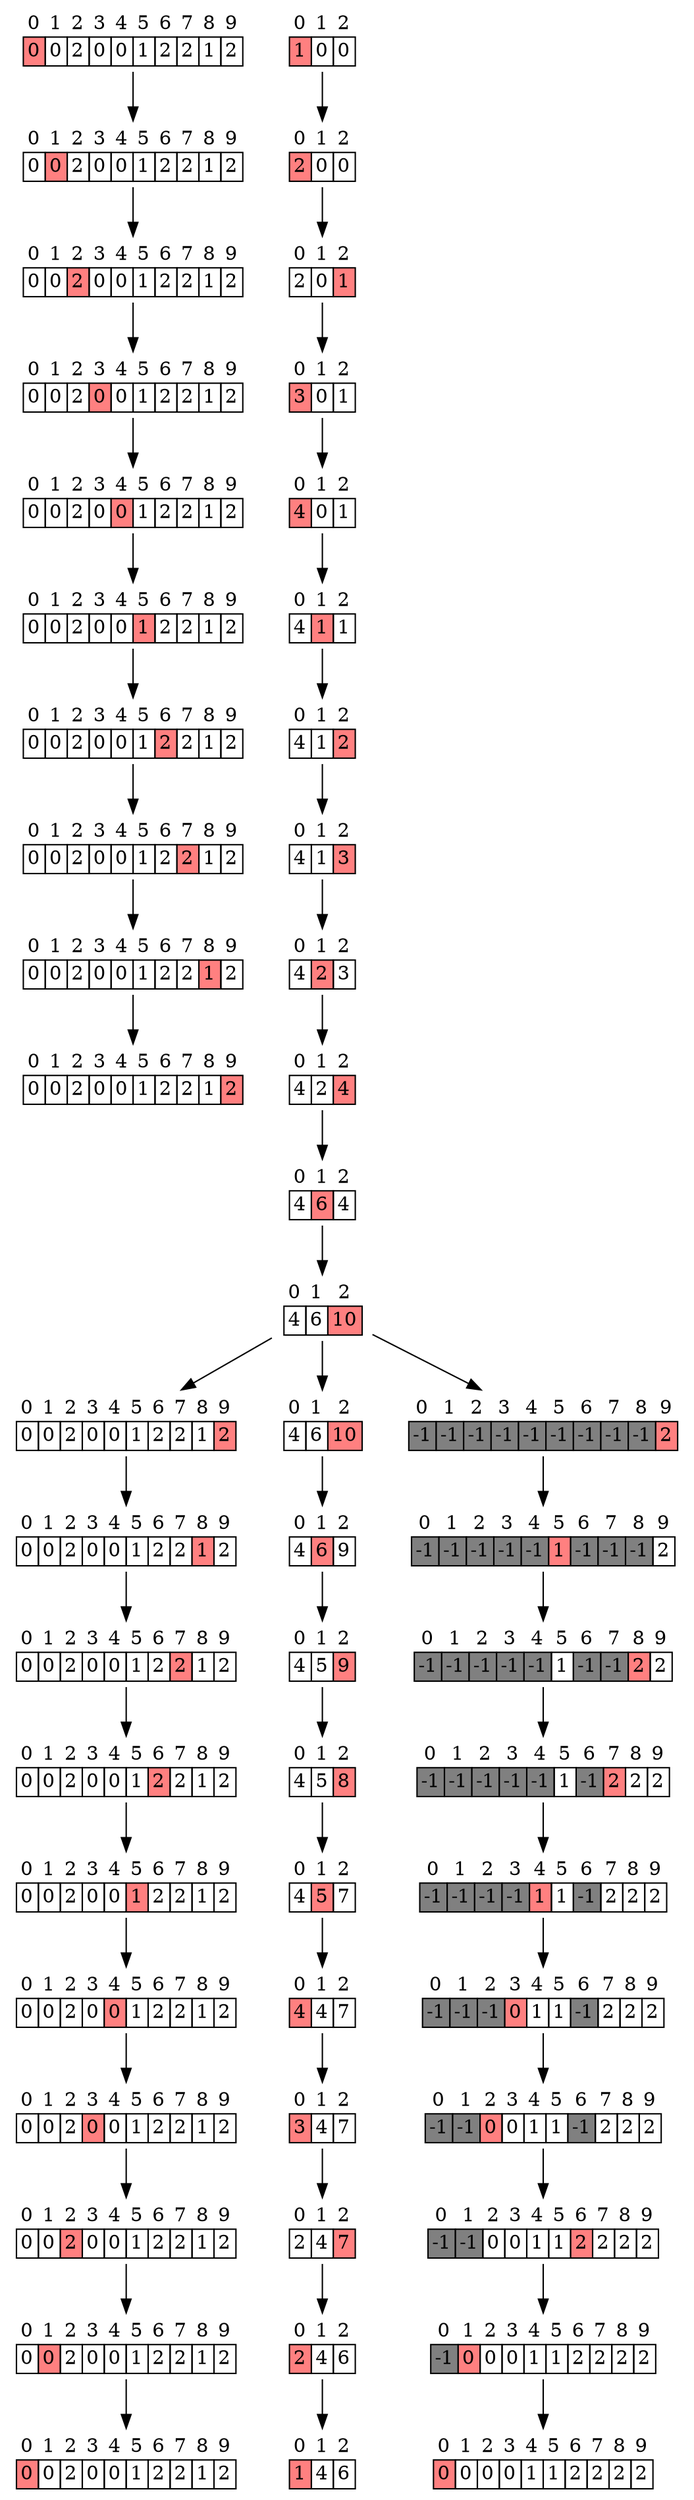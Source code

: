 digraph g
{ 
node [shape=plaintext]
nodeA_conteggio_0 -> nodeA_conteggio_1
nodeC_conteggio_0 -> nodeC_conteggio_1
{rank = same; nodeC_conteggio_0; nodeA_conteggio_0; }
nodeA_conteggio_0 [label=<
<TABLE BORDER="0" CELLBORDER="0" CELLSPACING="0" > 
<TR  ><TD >0</TD>
<TD >1</TD>
<TD >2</TD>
<TD >3</TD>
<TD >4</TD>
<TD >5</TD>
<TD >6</TD>
<TD >7</TD>
<TD >8</TD>
<TD >9</TD>
</TR>
<TR><TD BORDER="1" bgcolor="#ff8080">0</TD>
<TD BORDER="1">0</TD>
<TD BORDER="1">2</TD>
<TD BORDER="1">0</TD>
<TD BORDER="1">0</TD>
<TD BORDER="1">1</TD>
<TD BORDER="1">2</TD>
<TD BORDER="1">2</TD>
<TD BORDER="1">1</TD>
<TD BORDER="1">2</TD>
</TR>
</TABLE> 
>];
nodeC_conteggio_0 [label=<
<TABLE BORDER="0" CELLBORDER="0" CELLSPACING="0" > 
<TR  ><TD >0</TD>
<TD >1</TD>
<TD >2</TD>
</TR>
<TR><TD BORDER="1" bgcolor="#ff8080">1</TD>
<TD BORDER="1">0</TD>
<TD BORDER="1">0</TD>
</TR>
</TABLE> 
>];
nodeA_conteggio_1 -> nodeA_conteggio_2
nodeC_conteggio_1 -> nodeC_conteggio_2
{rank = same; nodeC_conteggio_1; nodeA_conteggio_1; }
nodeA_conteggio_1 [label=<
<TABLE BORDER="0" CELLBORDER="0" CELLSPACING="0" > 
<TR  ><TD >0</TD>
<TD >1</TD>
<TD >2</TD>
<TD >3</TD>
<TD >4</TD>
<TD >5</TD>
<TD >6</TD>
<TD >7</TD>
<TD >8</TD>
<TD >9</TD>
</TR>
<TR><TD BORDER="1">0</TD>
<TD BORDER="1" bgcolor="#ff8080">0</TD>
<TD BORDER="1">2</TD>
<TD BORDER="1">0</TD>
<TD BORDER="1">0</TD>
<TD BORDER="1">1</TD>
<TD BORDER="1">2</TD>
<TD BORDER="1">2</TD>
<TD BORDER="1">1</TD>
<TD BORDER="1">2</TD>
</TR>
</TABLE> 
>];
nodeC_conteggio_1 [label=<
<TABLE BORDER="0" CELLBORDER="0" CELLSPACING="0" > 
<TR  ><TD >0</TD>
<TD >1</TD>
<TD >2</TD>
</TR>
<TR><TD BORDER="1" bgcolor="#ff8080">2</TD>
<TD BORDER="1">0</TD>
<TD BORDER="1">0</TD>
</TR>
</TABLE> 
>];
nodeA_conteggio_2 -> nodeA_conteggio_3
nodeC_conteggio_2 -> nodeC_conteggio_3
{rank = same; nodeC_conteggio_2; nodeA_conteggio_2; }
nodeA_conteggio_2 [label=<
<TABLE BORDER="0" CELLBORDER="0" CELLSPACING="0" > 
<TR  ><TD >0</TD>
<TD >1</TD>
<TD >2</TD>
<TD >3</TD>
<TD >4</TD>
<TD >5</TD>
<TD >6</TD>
<TD >7</TD>
<TD >8</TD>
<TD >9</TD>
</TR>
<TR><TD BORDER="1">0</TD>
<TD BORDER="1">0</TD>
<TD BORDER="1" bgcolor="#ff8080">2</TD>
<TD BORDER="1">0</TD>
<TD BORDER="1">0</TD>
<TD BORDER="1">1</TD>
<TD BORDER="1">2</TD>
<TD BORDER="1">2</TD>
<TD BORDER="1">1</TD>
<TD BORDER="1">2</TD>
</TR>
</TABLE> 
>];
nodeC_conteggio_2 [label=<
<TABLE BORDER="0" CELLBORDER="0" CELLSPACING="0" > 
<TR  ><TD >0</TD>
<TD >1</TD>
<TD >2</TD>
</TR>
<TR><TD BORDER="1">2</TD>
<TD BORDER="1">0</TD>
<TD BORDER="1" bgcolor="#ff8080">1</TD>
</TR>
</TABLE> 
>];
nodeA_conteggio_3 -> nodeA_conteggio_4
nodeC_conteggio_3 -> nodeC_conteggio_4
{rank = same; nodeC_conteggio_3; nodeA_conteggio_3; }
nodeA_conteggio_3 [label=<
<TABLE BORDER="0" CELLBORDER="0" CELLSPACING="0" > 
<TR  ><TD >0</TD>
<TD >1</TD>
<TD >2</TD>
<TD >3</TD>
<TD >4</TD>
<TD >5</TD>
<TD >6</TD>
<TD >7</TD>
<TD >8</TD>
<TD >9</TD>
</TR>
<TR><TD BORDER="1">0</TD>
<TD BORDER="1">0</TD>
<TD BORDER="1">2</TD>
<TD BORDER="1" bgcolor="#ff8080">0</TD>
<TD BORDER="1">0</TD>
<TD BORDER="1">1</TD>
<TD BORDER="1">2</TD>
<TD BORDER="1">2</TD>
<TD BORDER="1">1</TD>
<TD BORDER="1">2</TD>
</TR>
</TABLE> 
>];
nodeC_conteggio_3 [label=<
<TABLE BORDER="0" CELLBORDER="0" CELLSPACING="0" > 
<TR  ><TD >0</TD>
<TD >1</TD>
<TD >2</TD>
</TR>
<TR><TD BORDER="1" bgcolor="#ff8080">3</TD>
<TD BORDER="1">0</TD>
<TD BORDER="1">1</TD>
</TR>
</TABLE> 
>];
nodeA_conteggio_4 -> nodeA_conteggio_5
nodeC_conteggio_4 -> nodeC_conteggio_5
{rank = same; nodeC_conteggio_4; nodeA_conteggio_4; }
nodeA_conteggio_4 [label=<
<TABLE BORDER="0" CELLBORDER="0" CELLSPACING="0" > 
<TR  ><TD >0</TD>
<TD >1</TD>
<TD >2</TD>
<TD >3</TD>
<TD >4</TD>
<TD >5</TD>
<TD >6</TD>
<TD >7</TD>
<TD >8</TD>
<TD >9</TD>
</TR>
<TR><TD BORDER="1">0</TD>
<TD BORDER="1">0</TD>
<TD BORDER="1">2</TD>
<TD BORDER="1">0</TD>
<TD BORDER="1" bgcolor="#ff8080">0</TD>
<TD BORDER="1">1</TD>
<TD BORDER="1">2</TD>
<TD BORDER="1">2</TD>
<TD BORDER="1">1</TD>
<TD BORDER="1">2</TD>
</TR>
</TABLE> 
>];
nodeC_conteggio_4 [label=<
<TABLE BORDER="0" CELLBORDER="0" CELLSPACING="0" > 
<TR  ><TD >0</TD>
<TD >1</TD>
<TD >2</TD>
</TR>
<TR><TD BORDER="1" bgcolor="#ff8080">4</TD>
<TD BORDER="1">0</TD>
<TD BORDER="1">1</TD>
</TR>
</TABLE> 
>];
nodeA_conteggio_5 -> nodeA_conteggio_6
nodeC_conteggio_5 -> nodeC_conteggio_6
{rank = same; nodeC_conteggio_5; nodeA_conteggio_5; }
nodeA_conteggio_5 [label=<
<TABLE BORDER="0" CELLBORDER="0" CELLSPACING="0" > 
<TR  ><TD >0</TD>
<TD >1</TD>
<TD >2</TD>
<TD >3</TD>
<TD >4</TD>
<TD >5</TD>
<TD >6</TD>
<TD >7</TD>
<TD >8</TD>
<TD >9</TD>
</TR>
<TR><TD BORDER="1">0</TD>
<TD BORDER="1">0</TD>
<TD BORDER="1">2</TD>
<TD BORDER="1">0</TD>
<TD BORDER="1">0</TD>
<TD BORDER="1" bgcolor="#ff8080">1</TD>
<TD BORDER="1">2</TD>
<TD BORDER="1">2</TD>
<TD BORDER="1">1</TD>
<TD BORDER="1">2</TD>
</TR>
</TABLE> 
>];
nodeC_conteggio_5 [label=<
<TABLE BORDER="0" CELLBORDER="0" CELLSPACING="0" > 
<TR  ><TD >0</TD>
<TD >1</TD>
<TD >2</TD>
</TR>
<TR><TD BORDER="1">4</TD>
<TD BORDER="1" bgcolor="#ff8080">1</TD>
<TD BORDER="1">1</TD>
</TR>
</TABLE> 
>];
nodeA_conteggio_6 -> nodeA_conteggio_7
nodeC_conteggio_6 -> nodeC_conteggio_7
{rank = same; nodeC_conteggio_6; nodeA_conteggio_6; }
nodeA_conteggio_6 [label=<
<TABLE BORDER="0" CELLBORDER="0" CELLSPACING="0" > 
<TR  ><TD >0</TD>
<TD >1</TD>
<TD >2</TD>
<TD >3</TD>
<TD >4</TD>
<TD >5</TD>
<TD >6</TD>
<TD >7</TD>
<TD >8</TD>
<TD >9</TD>
</TR>
<TR><TD BORDER="1">0</TD>
<TD BORDER="1">0</TD>
<TD BORDER="1">2</TD>
<TD BORDER="1">0</TD>
<TD BORDER="1">0</TD>
<TD BORDER="1">1</TD>
<TD BORDER="1" bgcolor="#ff8080">2</TD>
<TD BORDER="1">2</TD>
<TD BORDER="1">1</TD>
<TD BORDER="1">2</TD>
</TR>
</TABLE> 
>];
nodeC_conteggio_6 [label=<
<TABLE BORDER="0" CELLBORDER="0" CELLSPACING="0" > 
<TR  ><TD >0</TD>
<TD >1</TD>
<TD >2</TD>
</TR>
<TR><TD BORDER="1">4</TD>
<TD BORDER="1">1</TD>
<TD BORDER="1" bgcolor="#ff8080">2</TD>
</TR>
</TABLE> 
>];
nodeA_conteggio_7 -> nodeA_conteggio_8
nodeC_conteggio_7 -> nodeC_conteggio_8
{rank = same; nodeC_conteggio_7; nodeA_conteggio_7; }
nodeA_conteggio_7 [label=<
<TABLE BORDER="0" CELLBORDER="0" CELLSPACING="0" > 
<TR  ><TD >0</TD>
<TD >1</TD>
<TD >2</TD>
<TD >3</TD>
<TD >4</TD>
<TD >5</TD>
<TD >6</TD>
<TD >7</TD>
<TD >8</TD>
<TD >9</TD>
</TR>
<TR><TD BORDER="1">0</TD>
<TD BORDER="1">0</TD>
<TD BORDER="1">2</TD>
<TD BORDER="1">0</TD>
<TD BORDER="1">0</TD>
<TD BORDER="1">1</TD>
<TD BORDER="1">2</TD>
<TD BORDER="1" bgcolor="#ff8080">2</TD>
<TD BORDER="1">1</TD>
<TD BORDER="1">2</TD>
</TR>
</TABLE> 
>];
nodeC_conteggio_7 [label=<
<TABLE BORDER="0" CELLBORDER="0" CELLSPACING="0" > 
<TR  ><TD >0</TD>
<TD >1</TD>
<TD >2</TD>
</TR>
<TR><TD BORDER="1">4</TD>
<TD BORDER="1">1</TD>
<TD BORDER="1" bgcolor="#ff8080">3</TD>
</TR>
</TABLE> 
>];
nodeA_conteggio_8 -> nodeA_conteggio_9
nodeC_conteggio_8 -> nodeC_conteggio_9
{rank = same; nodeC_conteggio_8; nodeA_conteggio_8; }
nodeA_conteggio_8 [label=<
<TABLE BORDER="0" CELLBORDER="0" CELLSPACING="0" > 
<TR  ><TD >0</TD>
<TD >1</TD>
<TD >2</TD>
<TD >3</TD>
<TD >4</TD>
<TD >5</TD>
<TD >6</TD>
<TD >7</TD>
<TD >8</TD>
<TD >9</TD>
</TR>
<TR><TD BORDER="1">0</TD>
<TD BORDER="1">0</TD>
<TD BORDER="1">2</TD>
<TD BORDER="1">0</TD>
<TD BORDER="1">0</TD>
<TD BORDER="1">1</TD>
<TD BORDER="1">2</TD>
<TD BORDER="1">2</TD>
<TD BORDER="1" bgcolor="#ff8080">1</TD>
<TD BORDER="1">2</TD>
</TR>
</TABLE> 
>];
nodeC_conteggio_8 [label=<
<TABLE BORDER="0" CELLBORDER="0" CELLSPACING="0" > 
<TR  ><TD >0</TD>
<TD >1</TD>
<TD >2</TD>
</TR>
<TR><TD BORDER="1">4</TD>
<TD BORDER="1" bgcolor="#ff8080">2</TD>
<TD BORDER="1">3</TD>
</TR>
</TABLE> 
>];
nodeC_conteggio_9 -> nodeC_accumulo_1
{rank = same; nodeC_conteggio_9; nodeA_conteggio_9; }
nodeA_conteggio_9 [label=<
<TABLE BORDER="0" CELLBORDER="0" CELLSPACING="0" > 
<TR  ><TD >0</TD>
<TD >1</TD>
<TD >2</TD>
<TD >3</TD>
<TD >4</TD>
<TD >5</TD>
<TD >6</TD>
<TD >7</TD>
<TD >8</TD>
<TD >9</TD>
</TR>
<TR><TD BORDER="1">0</TD>
<TD BORDER="1">0</TD>
<TD BORDER="1">2</TD>
<TD BORDER="1">0</TD>
<TD BORDER="1">0</TD>
<TD BORDER="1">1</TD>
<TD BORDER="1">2</TD>
<TD BORDER="1">2</TD>
<TD BORDER="1">1</TD>
<TD BORDER="1" bgcolor="#ff8080">2</TD>
</TR>
</TABLE> 
>];
nodeC_conteggio_9 [label=<
<TABLE BORDER="0" CELLBORDER="0" CELLSPACING="0" > 
<TR  ><TD >0</TD>
<TD >1</TD>
<TD >2</TD>
</TR>
<TR><TD BORDER="1">4</TD>
<TD BORDER="1">2</TD>
<TD BORDER="1" bgcolor="#ff8080">4</TD>
</TR>
</TABLE> 
>];
nodeC_accumulo_1 -> nodeC_accumulo_2
nodeC_accumulo_1 [label=<
<TABLE BORDER="0" CELLBORDER="0" CELLSPACING="0" > 
<TR  ><TD >0</TD>
<TD >1</TD>
<TD >2</TD>
</TR>
<TR><TD BORDER="1">4</TD>
<TD BORDER="1" bgcolor="#ff8080">6</TD>
<TD BORDER="1">4</TD>
</TR>
</TABLE> 
>];
nodeC_accumulo_2 -> nodeA_sort_9
nodeC_accumulo_2 -> nodeC_sort_9
nodeC_accumulo_2 -> nodeB_sort_9
nodeC_accumulo_2 [label=<
<TABLE BORDER="0" CELLBORDER="0" CELLSPACING="0" > 
<TR  ><TD >0</TD>
<TD >1</TD>
<TD >2</TD>
</TR>
<TR><TD BORDER="1">4</TD>
<TD BORDER="1">6</TD>
<TD BORDER="1" bgcolor="#ff8080">10</TD>
</TR>
</TABLE> 
>];
nodeA_sort_9 -> nodeA_sort_8
nodeC_sort_9 -> nodeC_sort_8
nodeB_sort_9 -> nodeB_sort_8
{rank = same; nodeA_sort_9; nodeC_sort_9; nodeB_sort_9; }
nodeA_sort_9 [label=<
<TABLE BORDER="0" CELLBORDER="0" CELLSPACING="0" > 
<TR  ><TD >0</TD>
<TD >1</TD>
<TD >2</TD>
<TD >3</TD>
<TD >4</TD>
<TD >5</TD>
<TD >6</TD>
<TD >7</TD>
<TD >8</TD>
<TD >9</TD>
</TR>
<TR><TD BORDER="1">0</TD>
<TD BORDER="1">0</TD>
<TD BORDER="1">2</TD>
<TD BORDER="1">0</TD>
<TD BORDER="1">0</TD>
<TD BORDER="1">1</TD>
<TD BORDER="1">2</TD>
<TD BORDER="1">2</TD>
<TD BORDER="1">1</TD>
<TD BORDER="1" bgcolor="#ff8080">2</TD>
</TR>
</TABLE> 
>];
nodeC_sort_9 [label=<
<TABLE BORDER="0" CELLBORDER="0" CELLSPACING="0" > 
<TR  ><TD >0</TD>
<TD >1</TD>
<TD >2</TD>
</TR>
<TR><TD BORDER="1">4</TD>
<TD BORDER="1">6</TD>
<TD BORDER="1" bgcolor="#ff8080">10</TD>
</TR>
</TABLE> 
>];
nodeB_sort_9 [label=<
<TABLE BORDER="0" CELLBORDER="0" CELLSPACING="0" > 
<TR  ><TD >0</TD>
<TD >1</TD>
<TD >2</TD>
<TD >3</TD>
<TD >4</TD>
<TD >5</TD>
<TD >6</TD>
<TD >7</TD>
<TD >8</TD>
<TD >9</TD>
</TR>
<TR><TD BORDER="1" bgcolor="#808080">-1</TD>
<TD BORDER="1" bgcolor="#808080">-1</TD>
<TD BORDER="1" bgcolor="#808080">-1</TD>
<TD BORDER="1" bgcolor="#808080">-1</TD>
<TD BORDER="1" bgcolor="#808080">-1</TD>
<TD BORDER="1" bgcolor="#808080">-1</TD>
<TD BORDER="1" bgcolor="#808080">-1</TD>
<TD BORDER="1" bgcolor="#808080">-1</TD>
<TD BORDER="1" bgcolor="#808080">-1</TD>
<TD BORDER="1" bgcolor="#ff8080">2</TD>
</TR>
</TABLE> 
>];
nodeA_sort_8 -> nodeA_sort_7
nodeC_sort_8 -> nodeC_sort_7
nodeB_sort_8 -> nodeB_sort_7
{rank = same; nodeA_sort_8; nodeC_sort_8; nodeB_sort_8; }
nodeA_sort_8 [label=<
<TABLE BORDER="0" CELLBORDER="0" CELLSPACING="0" > 
<TR  ><TD >0</TD>
<TD >1</TD>
<TD >2</TD>
<TD >3</TD>
<TD >4</TD>
<TD >5</TD>
<TD >6</TD>
<TD >7</TD>
<TD >8</TD>
<TD >9</TD>
</TR>
<TR><TD BORDER="1">0</TD>
<TD BORDER="1">0</TD>
<TD BORDER="1">2</TD>
<TD BORDER="1">0</TD>
<TD BORDER="1">0</TD>
<TD BORDER="1">1</TD>
<TD BORDER="1">2</TD>
<TD BORDER="1">2</TD>
<TD BORDER="1" bgcolor="#ff8080">1</TD>
<TD BORDER="1">2</TD>
</TR>
</TABLE> 
>];
nodeC_sort_8 [label=<
<TABLE BORDER="0" CELLBORDER="0" CELLSPACING="0" > 
<TR  ><TD >0</TD>
<TD >1</TD>
<TD >2</TD>
</TR>
<TR><TD BORDER="1">4</TD>
<TD BORDER="1" bgcolor="#ff8080">6</TD>
<TD BORDER="1">9</TD>
</TR>
</TABLE> 
>];
nodeB_sort_8 [label=<
<TABLE BORDER="0" CELLBORDER="0" CELLSPACING="0" > 
<TR  ><TD >0</TD>
<TD >1</TD>
<TD >2</TD>
<TD >3</TD>
<TD >4</TD>
<TD >5</TD>
<TD >6</TD>
<TD >7</TD>
<TD >8</TD>
<TD >9</TD>
</TR>
<TR><TD BORDER="1" bgcolor="#808080">-1</TD>
<TD BORDER="1" bgcolor="#808080">-1</TD>
<TD BORDER="1" bgcolor="#808080">-1</TD>
<TD BORDER="1" bgcolor="#808080">-1</TD>
<TD BORDER="1" bgcolor="#808080">-1</TD>
<TD BORDER="1" bgcolor="#ff8080">1</TD>
<TD BORDER="1" bgcolor="#808080">-1</TD>
<TD BORDER="1" bgcolor="#808080">-1</TD>
<TD BORDER="1" bgcolor="#808080">-1</TD>
<TD BORDER="1">2</TD>
</TR>
</TABLE> 
>];
nodeA_sort_7 -> nodeA_sort_6
nodeC_sort_7 -> nodeC_sort_6
nodeB_sort_7 -> nodeB_sort_6
{rank = same; nodeA_sort_7; nodeC_sort_7; nodeB_sort_7; }
nodeA_sort_7 [label=<
<TABLE BORDER="0" CELLBORDER="0" CELLSPACING="0" > 
<TR  ><TD >0</TD>
<TD >1</TD>
<TD >2</TD>
<TD >3</TD>
<TD >4</TD>
<TD >5</TD>
<TD >6</TD>
<TD >7</TD>
<TD >8</TD>
<TD >9</TD>
</TR>
<TR><TD BORDER="1">0</TD>
<TD BORDER="1">0</TD>
<TD BORDER="1">2</TD>
<TD BORDER="1">0</TD>
<TD BORDER="1">0</TD>
<TD BORDER="1">1</TD>
<TD BORDER="1">2</TD>
<TD BORDER="1" bgcolor="#ff8080">2</TD>
<TD BORDER="1">1</TD>
<TD BORDER="1">2</TD>
</TR>
</TABLE> 
>];
nodeC_sort_7 [label=<
<TABLE BORDER="0" CELLBORDER="0" CELLSPACING="0" > 
<TR  ><TD >0</TD>
<TD >1</TD>
<TD >2</TD>
</TR>
<TR><TD BORDER="1">4</TD>
<TD BORDER="1">5</TD>
<TD BORDER="1" bgcolor="#ff8080">9</TD>
</TR>
</TABLE> 
>];
nodeB_sort_7 [label=<
<TABLE BORDER="0" CELLBORDER="0" CELLSPACING="0" > 
<TR  ><TD >0</TD>
<TD >1</TD>
<TD >2</TD>
<TD >3</TD>
<TD >4</TD>
<TD >5</TD>
<TD >6</TD>
<TD >7</TD>
<TD >8</TD>
<TD >9</TD>
</TR>
<TR><TD BORDER="1" bgcolor="#808080">-1</TD>
<TD BORDER="1" bgcolor="#808080">-1</TD>
<TD BORDER="1" bgcolor="#808080">-1</TD>
<TD BORDER="1" bgcolor="#808080">-1</TD>
<TD BORDER="1" bgcolor="#808080">-1</TD>
<TD BORDER="1">1</TD>
<TD BORDER="1" bgcolor="#808080">-1</TD>
<TD BORDER="1" bgcolor="#808080">-1</TD>
<TD BORDER="1" bgcolor="#ff8080">2</TD>
<TD BORDER="1">2</TD>
</TR>
</TABLE> 
>];
nodeA_sort_6 -> nodeA_sort_5
nodeC_sort_6 -> nodeC_sort_5
nodeB_sort_6 -> nodeB_sort_5
{rank = same; nodeA_sort_6; nodeC_sort_6; nodeB_sort_6; }
nodeA_sort_6 [label=<
<TABLE BORDER="0" CELLBORDER="0" CELLSPACING="0" > 
<TR  ><TD >0</TD>
<TD >1</TD>
<TD >2</TD>
<TD >3</TD>
<TD >4</TD>
<TD >5</TD>
<TD >6</TD>
<TD >7</TD>
<TD >8</TD>
<TD >9</TD>
</TR>
<TR><TD BORDER="1">0</TD>
<TD BORDER="1">0</TD>
<TD BORDER="1">2</TD>
<TD BORDER="1">0</TD>
<TD BORDER="1">0</TD>
<TD BORDER="1">1</TD>
<TD BORDER="1" bgcolor="#ff8080">2</TD>
<TD BORDER="1">2</TD>
<TD BORDER="1">1</TD>
<TD BORDER="1">2</TD>
</TR>
</TABLE> 
>];
nodeC_sort_6 [label=<
<TABLE BORDER="0" CELLBORDER="0" CELLSPACING="0" > 
<TR  ><TD >0</TD>
<TD >1</TD>
<TD >2</TD>
</TR>
<TR><TD BORDER="1">4</TD>
<TD BORDER="1">5</TD>
<TD BORDER="1" bgcolor="#ff8080">8</TD>
</TR>
</TABLE> 
>];
nodeB_sort_6 [label=<
<TABLE BORDER="0" CELLBORDER="0" CELLSPACING="0" > 
<TR  ><TD >0</TD>
<TD >1</TD>
<TD >2</TD>
<TD >3</TD>
<TD >4</TD>
<TD >5</TD>
<TD >6</TD>
<TD >7</TD>
<TD >8</TD>
<TD >9</TD>
</TR>
<TR><TD BORDER="1" bgcolor="#808080">-1</TD>
<TD BORDER="1" bgcolor="#808080">-1</TD>
<TD BORDER="1" bgcolor="#808080">-1</TD>
<TD BORDER="1" bgcolor="#808080">-1</TD>
<TD BORDER="1" bgcolor="#808080">-1</TD>
<TD BORDER="1">1</TD>
<TD BORDER="1" bgcolor="#808080">-1</TD>
<TD BORDER="1" bgcolor="#ff8080">2</TD>
<TD BORDER="1">2</TD>
<TD BORDER="1">2</TD>
</TR>
</TABLE> 
>];
nodeA_sort_5 -> nodeA_sort_4
nodeC_sort_5 -> nodeC_sort_4
nodeB_sort_5 -> nodeB_sort_4
{rank = same; nodeA_sort_5; nodeC_sort_5; nodeB_sort_5; }
nodeA_sort_5 [label=<
<TABLE BORDER="0" CELLBORDER="0" CELLSPACING="0" > 
<TR  ><TD >0</TD>
<TD >1</TD>
<TD >2</TD>
<TD >3</TD>
<TD >4</TD>
<TD >5</TD>
<TD >6</TD>
<TD >7</TD>
<TD >8</TD>
<TD >9</TD>
</TR>
<TR><TD BORDER="1">0</TD>
<TD BORDER="1">0</TD>
<TD BORDER="1">2</TD>
<TD BORDER="1">0</TD>
<TD BORDER="1">0</TD>
<TD BORDER="1" bgcolor="#ff8080">1</TD>
<TD BORDER="1">2</TD>
<TD BORDER="1">2</TD>
<TD BORDER="1">1</TD>
<TD BORDER="1">2</TD>
</TR>
</TABLE> 
>];
nodeC_sort_5 [label=<
<TABLE BORDER="0" CELLBORDER="0" CELLSPACING="0" > 
<TR  ><TD >0</TD>
<TD >1</TD>
<TD >2</TD>
</TR>
<TR><TD BORDER="1">4</TD>
<TD BORDER="1" bgcolor="#ff8080">5</TD>
<TD BORDER="1">7</TD>
</TR>
</TABLE> 
>];
nodeB_sort_5 [label=<
<TABLE BORDER="0" CELLBORDER="0" CELLSPACING="0" > 
<TR  ><TD >0</TD>
<TD >1</TD>
<TD >2</TD>
<TD >3</TD>
<TD >4</TD>
<TD >5</TD>
<TD >6</TD>
<TD >7</TD>
<TD >8</TD>
<TD >9</TD>
</TR>
<TR><TD BORDER="1" bgcolor="#808080">-1</TD>
<TD BORDER="1" bgcolor="#808080">-1</TD>
<TD BORDER="1" bgcolor="#808080">-1</TD>
<TD BORDER="1" bgcolor="#808080">-1</TD>
<TD BORDER="1" bgcolor="#ff8080">1</TD>
<TD BORDER="1">1</TD>
<TD BORDER="1" bgcolor="#808080">-1</TD>
<TD BORDER="1">2</TD>
<TD BORDER="1">2</TD>
<TD BORDER="1">2</TD>
</TR>
</TABLE> 
>];
nodeA_sort_4 -> nodeA_sort_3
nodeC_sort_4 -> nodeC_sort_3
nodeB_sort_4 -> nodeB_sort_3
{rank = same; nodeA_sort_4; nodeC_sort_4; nodeB_sort_4; }
nodeA_sort_4 [label=<
<TABLE BORDER="0" CELLBORDER="0" CELLSPACING="0" > 
<TR  ><TD >0</TD>
<TD >1</TD>
<TD >2</TD>
<TD >3</TD>
<TD >4</TD>
<TD >5</TD>
<TD >6</TD>
<TD >7</TD>
<TD >8</TD>
<TD >9</TD>
</TR>
<TR><TD BORDER="1">0</TD>
<TD BORDER="1">0</TD>
<TD BORDER="1">2</TD>
<TD BORDER="1">0</TD>
<TD BORDER="1" bgcolor="#ff8080">0</TD>
<TD BORDER="1">1</TD>
<TD BORDER="1">2</TD>
<TD BORDER="1">2</TD>
<TD BORDER="1">1</TD>
<TD BORDER="1">2</TD>
</TR>
</TABLE> 
>];
nodeC_sort_4 [label=<
<TABLE BORDER="0" CELLBORDER="0" CELLSPACING="0" > 
<TR  ><TD >0</TD>
<TD >1</TD>
<TD >2</TD>
</TR>
<TR><TD BORDER="1" bgcolor="#ff8080">4</TD>
<TD BORDER="1">4</TD>
<TD BORDER="1">7</TD>
</TR>
</TABLE> 
>];
nodeB_sort_4 [label=<
<TABLE BORDER="0" CELLBORDER="0" CELLSPACING="0" > 
<TR  ><TD >0</TD>
<TD >1</TD>
<TD >2</TD>
<TD >3</TD>
<TD >4</TD>
<TD >5</TD>
<TD >6</TD>
<TD >7</TD>
<TD >8</TD>
<TD >9</TD>
</TR>
<TR><TD BORDER="1" bgcolor="#808080">-1</TD>
<TD BORDER="1" bgcolor="#808080">-1</TD>
<TD BORDER="1" bgcolor="#808080">-1</TD>
<TD BORDER="1" bgcolor="#ff8080">0</TD>
<TD BORDER="1">1</TD>
<TD BORDER="1">1</TD>
<TD BORDER="1" bgcolor="#808080">-1</TD>
<TD BORDER="1">2</TD>
<TD BORDER="1">2</TD>
<TD BORDER="1">2</TD>
</TR>
</TABLE> 
>];
nodeA_sort_3 -> nodeA_sort_2
nodeC_sort_3 -> nodeC_sort_2
nodeB_sort_3 -> nodeB_sort_2
{rank = same; nodeA_sort_3; nodeC_sort_3; nodeB_sort_3; }
nodeA_sort_3 [label=<
<TABLE BORDER="0" CELLBORDER="0" CELLSPACING="0" > 
<TR  ><TD >0</TD>
<TD >1</TD>
<TD >2</TD>
<TD >3</TD>
<TD >4</TD>
<TD >5</TD>
<TD >6</TD>
<TD >7</TD>
<TD >8</TD>
<TD >9</TD>
</TR>
<TR><TD BORDER="1">0</TD>
<TD BORDER="1">0</TD>
<TD BORDER="1">2</TD>
<TD BORDER="1" bgcolor="#ff8080">0</TD>
<TD BORDER="1">0</TD>
<TD BORDER="1">1</TD>
<TD BORDER="1">2</TD>
<TD BORDER="1">2</TD>
<TD BORDER="1">1</TD>
<TD BORDER="1">2</TD>
</TR>
</TABLE> 
>];
nodeC_sort_3 [label=<
<TABLE BORDER="0" CELLBORDER="0" CELLSPACING="0" > 
<TR  ><TD >0</TD>
<TD >1</TD>
<TD >2</TD>
</TR>
<TR><TD BORDER="1" bgcolor="#ff8080">3</TD>
<TD BORDER="1">4</TD>
<TD BORDER="1">7</TD>
</TR>
</TABLE> 
>];
nodeB_sort_3 [label=<
<TABLE BORDER="0" CELLBORDER="0" CELLSPACING="0" > 
<TR  ><TD >0</TD>
<TD >1</TD>
<TD >2</TD>
<TD >3</TD>
<TD >4</TD>
<TD >5</TD>
<TD >6</TD>
<TD >7</TD>
<TD >8</TD>
<TD >9</TD>
</TR>
<TR><TD BORDER="1" bgcolor="#808080">-1</TD>
<TD BORDER="1" bgcolor="#808080">-1</TD>
<TD BORDER="1" bgcolor="#ff8080">0</TD>
<TD BORDER="1">0</TD>
<TD BORDER="1">1</TD>
<TD BORDER="1">1</TD>
<TD BORDER="1" bgcolor="#808080">-1</TD>
<TD BORDER="1">2</TD>
<TD BORDER="1">2</TD>
<TD BORDER="1">2</TD>
</TR>
</TABLE> 
>];
nodeA_sort_2 -> nodeA_sort_1
nodeC_sort_2 -> nodeC_sort_1
nodeB_sort_2 -> nodeB_sort_1
{rank = same; nodeA_sort_2; nodeC_sort_2; nodeB_sort_2; }
nodeA_sort_2 [label=<
<TABLE BORDER="0" CELLBORDER="0" CELLSPACING="0" > 
<TR  ><TD >0</TD>
<TD >1</TD>
<TD >2</TD>
<TD >3</TD>
<TD >4</TD>
<TD >5</TD>
<TD >6</TD>
<TD >7</TD>
<TD >8</TD>
<TD >9</TD>
</TR>
<TR><TD BORDER="1">0</TD>
<TD BORDER="1">0</TD>
<TD BORDER="1" bgcolor="#ff8080">2</TD>
<TD BORDER="1">0</TD>
<TD BORDER="1">0</TD>
<TD BORDER="1">1</TD>
<TD BORDER="1">2</TD>
<TD BORDER="1">2</TD>
<TD BORDER="1">1</TD>
<TD BORDER="1">2</TD>
</TR>
</TABLE> 
>];
nodeC_sort_2 [label=<
<TABLE BORDER="0" CELLBORDER="0" CELLSPACING="0" > 
<TR  ><TD >0</TD>
<TD >1</TD>
<TD >2</TD>
</TR>
<TR><TD BORDER="1">2</TD>
<TD BORDER="1">4</TD>
<TD BORDER="1" bgcolor="#ff8080">7</TD>
</TR>
</TABLE> 
>];
nodeB_sort_2 [label=<
<TABLE BORDER="0" CELLBORDER="0" CELLSPACING="0" > 
<TR  ><TD >0</TD>
<TD >1</TD>
<TD >2</TD>
<TD >3</TD>
<TD >4</TD>
<TD >5</TD>
<TD >6</TD>
<TD >7</TD>
<TD >8</TD>
<TD >9</TD>
</TR>
<TR><TD BORDER="1" bgcolor="#808080">-1</TD>
<TD BORDER="1" bgcolor="#808080">-1</TD>
<TD BORDER="1">0</TD>
<TD BORDER="1">0</TD>
<TD BORDER="1">1</TD>
<TD BORDER="1">1</TD>
<TD BORDER="1" bgcolor="#ff8080">2</TD>
<TD BORDER="1">2</TD>
<TD BORDER="1">2</TD>
<TD BORDER="1">2</TD>
</TR>
</TABLE> 
>];
nodeA_sort_1 -> nodeA_sort_0
nodeC_sort_1 -> nodeC_sort_0
nodeB_sort_1 -> nodeB_sort_0
{rank = same; nodeA_sort_1; nodeC_sort_1; nodeB_sort_1; }
nodeA_sort_1 [label=<
<TABLE BORDER="0" CELLBORDER="0" CELLSPACING="0" > 
<TR  ><TD >0</TD>
<TD >1</TD>
<TD >2</TD>
<TD >3</TD>
<TD >4</TD>
<TD >5</TD>
<TD >6</TD>
<TD >7</TD>
<TD >8</TD>
<TD >9</TD>
</TR>
<TR><TD BORDER="1">0</TD>
<TD BORDER="1" bgcolor="#ff8080">0</TD>
<TD BORDER="1">2</TD>
<TD BORDER="1">0</TD>
<TD BORDER="1">0</TD>
<TD BORDER="1">1</TD>
<TD BORDER="1">2</TD>
<TD BORDER="1">2</TD>
<TD BORDER="1">1</TD>
<TD BORDER="1">2</TD>
</TR>
</TABLE> 
>];
nodeC_sort_1 [label=<
<TABLE BORDER="0" CELLBORDER="0" CELLSPACING="0" > 
<TR  ><TD >0</TD>
<TD >1</TD>
<TD >2</TD>
</TR>
<TR><TD BORDER="1" bgcolor="#ff8080">2</TD>
<TD BORDER="1">4</TD>
<TD BORDER="1">6</TD>
</TR>
</TABLE> 
>];
nodeB_sort_1 [label=<
<TABLE BORDER="0" CELLBORDER="0" CELLSPACING="0" > 
<TR  ><TD >0</TD>
<TD >1</TD>
<TD >2</TD>
<TD >3</TD>
<TD >4</TD>
<TD >5</TD>
<TD >6</TD>
<TD >7</TD>
<TD >8</TD>
<TD >9</TD>
</TR>
<TR><TD BORDER="1" bgcolor="#808080">-1</TD>
<TD BORDER="1" bgcolor="#ff8080">0</TD>
<TD BORDER="1">0</TD>
<TD BORDER="1">0</TD>
<TD BORDER="1">1</TD>
<TD BORDER="1">1</TD>
<TD BORDER="1">2</TD>
<TD BORDER="1">2</TD>
<TD BORDER="1">2</TD>
<TD BORDER="1">2</TD>
</TR>
</TABLE> 
>];
{rank = same; nodeA_sort_0; nodeC_sort_0; nodeB_sort_0; }
nodeA_sort_0 [label=<
<TABLE BORDER="0" CELLBORDER="0" CELLSPACING="0" > 
<TR  ><TD >0</TD>
<TD >1</TD>
<TD >2</TD>
<TD >3</TD>
<TD >4</TD>
<TD >5</TD>
<TD >6</TD>
<TD >7</TD>
<TD >8</TD>
<TD >9</TD>
</TR>
<TR><TD BORDER="1" bgcolor="#ff8080">0</TD>
<TD BORDER="1">0</TD>
<TD BORDER="1">2</TD>
<TD BORDER="1">0</TD>
<TD BORDER="1">0</TD>
<TD BORDER="1">1</TD>
<TD BORDER="1">2</TD>
<TD BORDER="1">2</TD>
<TD BORDER="1">1</TD>
<TD BORDER="1">2</TD>
</TR>
</TABLE> 
>];
nodeC_sort_0 [label=<
<TABLE BORDER="0" CELLBORDER="0" CELLSPACING="0" > 
<TR  ><TD >0</TD>
<TD >1</TD>
<TD >2</TD>
</TR>
<TR><TD BORDER="1" bgcolor="#ff8080">1</TD>
<TD BORDER="1">4</TD>
<TD BORDER="1">6</TD>
</TR>
</TABLE> 
>];
nodeB_sort_0 [label=<
<TABLE BORDER="0" CELLBORDER="0" CELLSPACING="0" > 
<TR  ><TD >0</TD>
<TD >1</TD>
<TD >2</TD>
<TD >3</TD>
<TD >4</TD>
<TD >5</TD>
<TD >6</TD>
<TD >7</TD>
<TD >8</TD>
<TD >9</TD>
</TR>
<TR><TD BORDER="1" bgcolor="#ff8080">0</TD>
<TD BORDER="1">0</TD>
<TD BORDER="1">0</TD>
<TD BORDER="1">0</TD>
<TD BORDER="1">1</TD>
<TD BORDER="1">1</TD>
<TD BORDER="1">2</TD>
<TD BORDER="1">2</TD>
<TD BORDER="1">2</TD>
<TD BORDER="1">2</TD>
</TR>
</TABLE> 
>];
}
